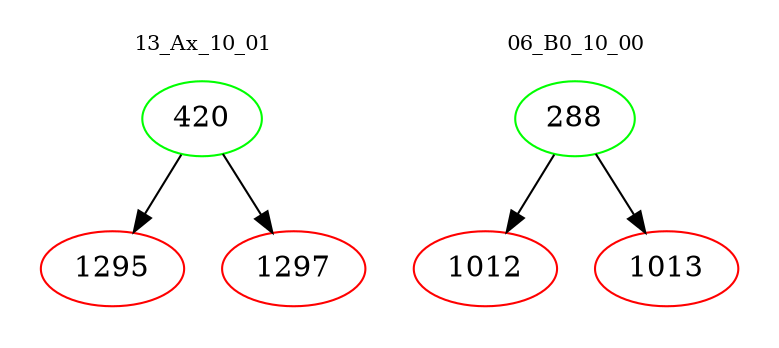 digraph{
subgraph cluster_0 {
color = white
label = "13_Ax_10_01";
fontsize=10;
T0_420 [label="420", color="green"]
T0_420 -> T0_1295 [color="black"]
T0_1295 [label="1295", color="red"]
T0_420 -> T0_1297 [color="black"]
T0_1297 [label="1297", color="red"]
}
subgraph cluster_1 {
color = white
label = "06_B0_10_00";
fontsize=10;
T1_288 [label="288", color="green"]
T1_288 -> T1_1012 [color="black"]
T1_1012 [label="1012", color="red"]
T1_288 -> T1_1013 [color="black"]
T1_1013 [label="1013", color="red"]
}
}
